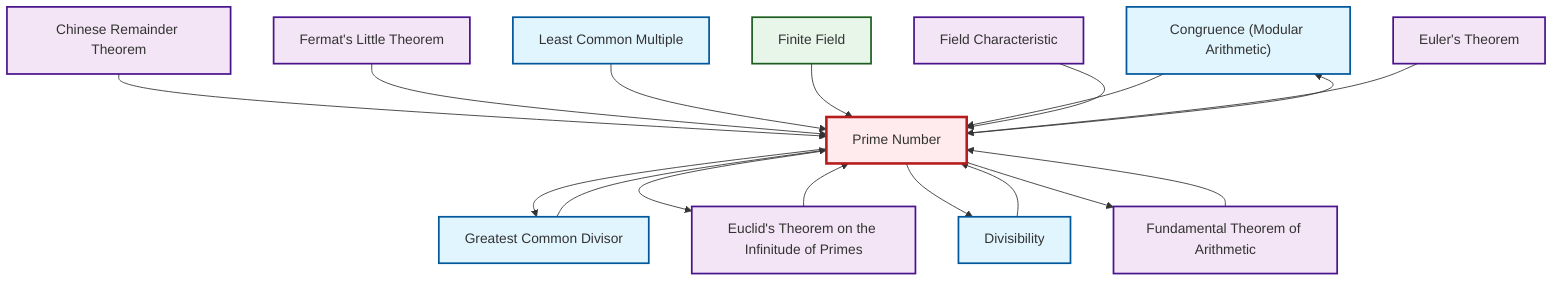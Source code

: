 graph TD
    classDef definition fill:#e1f5fe,stroke:#01579b,stroke-width:2px
    classDef theorem fill:#f3e5f5,stroke:#4a148c,stroke-width:2px
    classDef axiom fill:#fff3e0,stroke:#e65100,stroke-width:2px
    classDef example fill:#e8f5e9,stroke:#1b5e20,stroke-width:2px
    classDef current fill:#ffebee,stroke:#b71c1c,stroke-width:3px
    def-congruence["Congruence (Modular Arithmetic)"]:::definition
    thm-euler["Euler's Theorem"]:::theorem
    def-divisibility["Divisibility"]:::definition
    thm-euclid-infinitude-primes["Euclid's Theorem on the Infinitude of Primes"]:::theorem
    def-gcd["Greatest Common Divisor"]:::definition
    thm-fundamental-arithmetic["Fundamental Theorem of Arithmetic"]:::theorem
    thm-field-characteristic["Field Characteristic"]:::theorem
    thm-chinese-remainder["Chinese Remainder Theorem"]:::theorem
    def-lcm["Least Common Multiple"]:::definition
    thm-fermat-little["Fermat's Little Theorem"]:::theorem
    def-prime["Prime Number"]:::definition
    ex-finite-field["Finite Field"]:::example
    thm-fundamental-arithmetic --> def-prime
    def-prime --> def-gcd
    thm-chinese-remainder --> def-prime
    thm-fermat-little --> def-prime
    def-gcd --> def-prime
    def-prime --> def-congruence
    def-lcm --> def-prime
    def-prime --> thm-euclid-infinitude-primes
    def-prime --> def-divisibility
    ex-finite-field --> def-prime
    def-congruence --> def-prime
    def-prime --> thm-fundamental-arithmetic
    thm-field-characteristic --> def-prime
    thm-euclid-infinitude-primes --> def-prime
    thm-euler --> def-prime
    def-divisibility --> def-prime
    class def-prime current